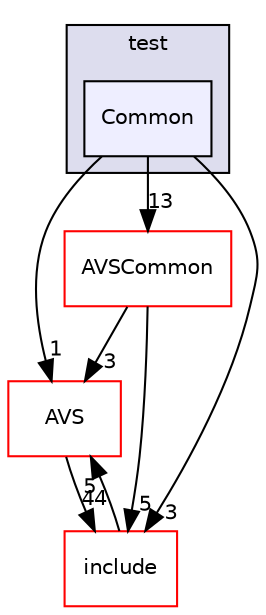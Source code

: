 digraph "/workplace/avs-device-sdk/AVSCommon/Utils/test/Common" {
  compound=true
  node [ fontsize="10", fontname="Helvetica"];
  edge [ labelfontsize="10", labelfontname="Helvetica"];
  subgraph clusterdir_2d9894417dd95d1842540bac6666188a {
    graph [ bgcolor="#ddddee", pencolor="black", label="test" fontname="Helvetica", fontsize="10", URL="dir_2d9894417dd95d1842540bac6666188a.html"]
  dir_c619d3dd22dd53b5202592c42fbeb8fe [shape=box, label="Common", style="filled", fillcolor="#eeeeff", pencolor="black", URL="dir_c619d3dd22dd53b5202592c42fbeb8fe.html"];
  }
  dir_a56f36adbd781f5c7d9895fa2d100c85 [shape=box label="AVSCommon" fillcolor="white" style="filled" color="red" URL="dir_a56f36adbd781f5c7d9895fa2d100c85.html"];
  dir_80711c2a226d5fced33fce22558d3784 [shape=box label="AVS" fillcolor="white" style="filled" color="red" URL="dir_80711c2a226d5fced33fce22558d3784.html"];
  dir_957fc395b73dfe8b64ee3f74464f588a [shape=box label="include" fillcolor="white" style="filled" color="red" URL="dir_957fc395b73dfe8b64ee3f74464f588a.html"];
  dir_a56f36adbd781f5c7d9895fa2d100c85->dir_80711c2a226d5fced33fce22558d3784 [headlabel="3", labeldistance=1.5 headhref="dir_000064_000043.html"];
  dir_a56f36adbd781f5c7d9895fa2d100c85->dir_957fc395b73dfe8b64ee3f74464f588a [headlabel="5", labeldistance=1.5 headhref="dir_000064_000080.html"];
  dir_80711c2a226d5fced33fce22558d3784->dir_957fc395b73dfe8b64ee3f74464f588a [headlabel="44", labeldistance=1.5 headhref="dir_000043_000080.html"];
  dir_c619d3dd22dd53b5202592c42fbeb8fe->dir_a56f36adbd781f5c7d9895fa2d100c85 [headlabel="13", labeldistance=1.5 headhref="dir_000063_000064.html"];
  dir_c619d3dd22dd53b5202592c42fbeb8fe->dir_80711c2a226d5fced33fce22558d3784 [headlabel="1", labeldistance=1.5 headhref="dir_000063_000043.html"];
  dir_c619d3dd22dd53b5202592c42fbeb8fe->dir_957fc395b73dfe8b64ee3f74464f588a [headlabel="3", labeldistance=1.5 headhref="dir_000063_000080.html"];
  dir_957fc395b73dfe8b64ee3f74464f588a->dir_80711c2a226d5fced33fce22558d3784 [headlabel="5", labeldistance=1.5 headhref="dir_000080_000043.html"];
}
